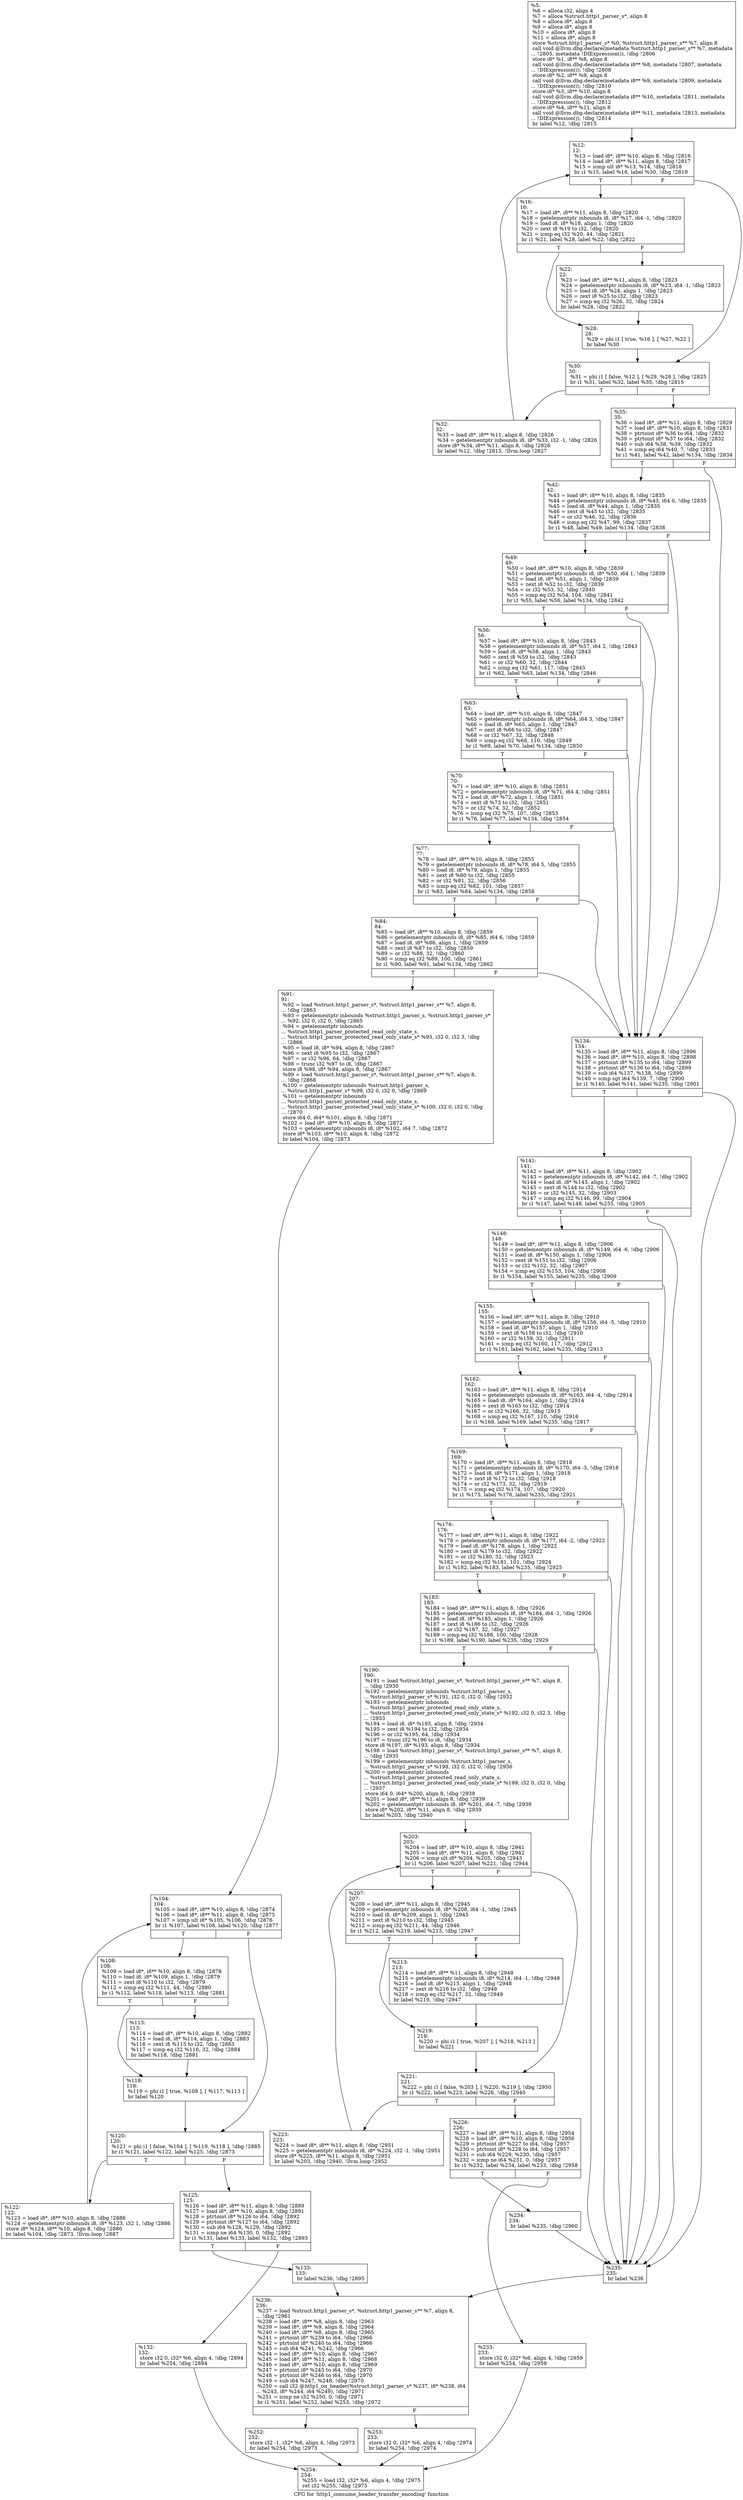 digraph "CFG for 'http1_consume_header_transfer_encoding' function" {
	label="CFG for 'http1_consume_header_transfer_encoding' function";

	Node0x556852266250 [shape=record,label="{%5:\l  %6 = alloca i32, align 4\l  %7 = alloca %struct.http1_parser_s*, align 8\l  %8 = alloca i8*, align 8\l  %9 = alloca i8*, align 8\l  %10 = alloca i8*, align 8\l  %11 = alloca i8*, align 8\l  store %struct.http1_parser_s* %0, %struct.http1_parser_s** %7, align 8\l  call void @llvm.dbg.declare(metadata %struct.http1_parser_s** %7, metadata\l... !2805, metadata !DIExpression()), !dbg !2806\l  store i8* %1, i8** %8, align 8\l  call void @llvm.dbg.declare(metadata i8** %8, metadata !2807, metadata\l... !DIExpression()), !dbg !2808\l  store i8* %2, i8** %9, align 8\l  call void @llvm.dbg.declare(metadata i8** %9, metadata !2809, metadata\l... !DIExpression()), !dbg !2810\l  store i8* %3, i8** %10, align 8\l  call void @llvm.dbg.declare(metadata i8** %10, metadata !2811, metadata\l... !DIExpression()), !dbg !2812\l  store i8* %4, i8** %11, align 8\l  call void @llvm.dbg.declare(metadata i8** %11, metadata !2813, metadata\l... !DIExpression()), !dbg !2814\l  br label %12, !dbg !2815\l}"];
	Node0x556852266250 -> Node0x556852266500;
	Node0x556852266500 [shape=record,label="{%12:\l12:                                               \l  %13 = load i8*, i8** %10, align 8, !dbg !2816\l  %14 = load i8*, i8** %11, align 8, !dbg !2817\l  %15 = icmp ult i8* %13, %14, !dbg !2818\l  br i1 %15, label %16, label %30, !dbg !2819\l|{<s0>T|<s1>F}}"];
	Node0x556852266500:s0 -> Node0x556852266550;
	Node0x556852266500:s1 -> Node0x556852266640;
	Node0x556852266550 [shape=record,label="{%16:\l16:                                               \l  %17 = load i8*, i8** %11, align 8, !dbg !2820\l  %18 = getelementptr inbounds i8, i8* %17, i64 -1, !dbg !2820\l  %19 = load i8, i8* %18, align 1, !dbg !2820\l  %20 = zext i8 %19 to i32, !dbg !2820\l  %21 = icmp eq i32 %20, 44, !dbg !2821\l  br i1 %21, label %28, label %22, !dbg !2822\l|{<s0>T|<s1>F}}"];
	Node0x556852266550:s0 -> Node0x5568522665f0;
	Node0x556852266550:s1 -> Node0x5568522665a0;
	Node0x5568522665a0 [shape=record,label="{%22:\l22:                                               \l  %23 = load i8*, i8** %11, align 8, !dbg !2823\l  %24 = getelementptr inbounds i8, i8* %23, i64 -1, !dbg !2823\l  %25 = load i8, i8* %24, align 1, !dbg !2823\l  %26 = zext i8 %25 to i32, !dbg !2823\l  %27 = icmp eq i32 %26, 32, !dbg !2824\l  br label %28, !dbg !2822\l}"];
	Node0x5568522665a0 -> Node0x5568522665f0;
	Node0x5568522665f0 [shape=record,label="{%28:\l28:                                               \l  %29 = phi i1 [ true, %16 ], [ %27, %22 ]\l  br label %30\l}"];
	Node0x5568522665f0 -> Node0x556852266640;
	Node0x556852266640 [shape=record,label="{%30:\l30:                                               \l  %31 = phi i1 [ false, %12 ], [ %29, %28 ], !dbg !2825\l  br i1 %31, label %32, label %35, !dbg !2815\l|{<s0>T|<s1>F}}"];
	Node0x556852266640:s0 -> Node0x556852266690;
	Node0x556852266640:s1 -> Node0x5568522666e0;
	Node0x556852266690 [shape=record,label="{%32:\l32:                                               \l  %33 = load i8*, i8** %11, align 8, !dbg !2826\l  %34 = getelementptr inbounds i8, i8* %33, i32 -1, !dbg !2826\l  store i8* %34, i8** %11, align 8, !dbg !2826\l  br label %12, !dbg !2815, !llvm.loop !2827\l}"];
	Node0x556852266690 -> Node0x556852266500;
	Node0x5568522666e0 [shape=record,label="{%35:\l35:                                               \l  %36 = load i8*, i8** %11, align 8, !dbg !2829\l  %37 = load i8*, i8** %10, align 8, !dbg !2831\l  %38 = ptrtoint i8* %36 to i64, !dbg !2832\l  %39 = ptrtoint i8* %37 to i64, !dbg !2832\l  %40 = sub i64 %38, %39, !dbg !2832\l  %41 = icmp eq i64 %40, 7, !dbg !2833\l  br i1 %41, label %42, label %134, !dbg !2834\l|{<s0>T|<s1>F}}"];
	Node0x5568522666e0:s0 -> Node0x556852266730;
	Node0x5568522666e0:s1 -> Node0x556852266c80;
	Node0x556852266730 [shape=record,label="{%42:\l42:                                               \l  %43 = load i8*, i8** %10, align 8, !dbg !2835\l  %44 = getelementptr inbounds i8, i8* %43, i64 0, !dbg !2835\l  %45 = load i8, i8* %44, align 1, !dbg !2835\l  %46 = zext i8 %45 to i32, !dbg !2835\l  %47 = or i32 %46, 32, !dbg !2836\l  %48 = icmp eq i32 %47, 99, !dbg !2837\l  br i1 %48, label %49, label %134, !dbg !2838\l|{<s0>T|<s1>F}}"];
	Node0x556852266730:s0 -> Node0x556852266780;
	Node0x556852266730:s1 -> Node0x556852266c80;
	Node0x556852266780 [shape=record,label="{%49:\l49:                                               \l  %50 = load i8*, i8** %10, align 8, !dbg !2839\l  %51 = getelementptr inbounds i8, i8* %50, i64 1, !dbg !2839\l  %52 = load i8, i8* %51, align 1, !dbg !2839\l  %53 = zext i8 %52 to i32, !dbg !2839\l  %54 = or i32 %53, 32, !dbg !2840\l  %55 = icmp eq i32 %54, 104, !dbg !2841\l  br i1 %55, label %56, label %134, !dbg !2842\l|{<s0>T|<s1>F}}"];
	Node0x556852266780:s0 -> Node0x5568522667d0;
	Node0x556852266780:s1 -> Node0x556852266c80;
	Node0x5568522667d0 [shape=record,label="{%56:\l56:                                               \l  %57 = load i8*, i8** %10, align 8, !dbg !2843\l  %58 = getelementptr inbounds i8, i8* %57, i64 2, !dbg !2843\l  %59 = load i8, i8* %58, align 1, !dbg !2843\l  %60 = zext i8 %59 to i32, !dbg !2843\l  %61 = or i32 %60, 32, !dbg !2844\l  %62 = icmp eq i32 %61, 117, !dbg !2845\l  br i1 %62, label %63, label %134, !dbg !2846\l|{<s0>T|<s1>F}}"];
	Node0x5568522667d0:s0 -> Node0x556852266820;
	Node0x5568522667d0:s1 -> Node0x556852266c80;
	Node0x556852266820 [shape=record,label="{%63:\l63:                                               \l  %64 = load i8*, i8** %10, align 8, !dbg !2847\l  %65 = getelementptr inbounds i8, i8* %64, i64 3, !dbg !2847\l  %66 = load i8, i8* %65, align 1, !dbg !2847\l  %67 = zext i8 %66 to i32, !dbg !2847\l  %68 = or i32 %67, 32, !dbg !2848\l  %69 = icmp eq i32 %68, 110, !dbg !2849\l  br i1 %69, label %70, label %134, !dbg !2850\l|{<s0>T|<s1>F}}"];
	Node0x556852266820:s0 -> Node0x556852266870;
	Node0x556852266820:s1 -> Node0x556852266c80;
	Node0x556852266870 [shape=record,label="{%70:\l70:                                               \l  %71 = load i8*, i8** %10, align 8, !dbg !2851\l  %72 = getelementptr inbounds i8, i8* %71, i64 4, !dbg !2851\l  %73 = load i8, i8* %72, align 1, !dbg !2851\l  %74 = zext i8 %73 to i32, !dbg !2851\l  %75 = or i32 %74, 32, !dbg !2852\l  %76 = icmp eq i32 %75, 107, !dbg !2853\l  br i1 %76, label %77, label %134, !dbg !2854\l|{<s0>T|<s1>F}}"];
	Node0x556852266870:s0 -> Node0x5568522668c0;
	Node0x556852266870:s1 -> Node0x556852266c80;
	Node0x5568522668c0 [shape=record,label="{%77:\l77:                                               \l  %78 = load i8*, i8** %10, align 8, !dbg !2855\l  %79 = getelementptr inbounds i8, i8* %78, i64 5, !dbg !2855\l  %80 = load i8, i8* %79, align 1, !dbg !2855\l  %81 = zext i8 %80 to i32, !dbg !2855\l  %82 = or i32 %81, 32, !dbg !2856\l  %83 = icmp eq i32 %82, 101, !dbg !2857\l  br i1 %83, label %84, label %134, !dbg !2858\l|{<s0>T|<s1>F}}"];
	Node0x5568522668c0:s0 -> Node0x556852266910;
	Node0x5568522668c0:s1 -> Node0x556852266c80;
	Node0x556852266910 [shape=record,label="{%84:\l84:                                               \l  %85 = load i8*, i8** %10, align 8, !dbg !2859\l  %86 = getelementptr inbounds i8, i8* %85, i64 6, !dbg !2859\l  %87 = load i8, i8* %86, align 1, !dbg !2859\l  %88 = zext i8 %87 to i32, !dbg !2859\l  %89 = or i32 %88, 32, !dbg !2860\l  %90 = icmp eq i32 %89, 100, !dbg !2861\l  br i1 %90, label %91, label %134, !dbg !2862\l|{<s0>T|<s1>F}}"];
	Node0x556852266910:s0 -> Node0x556852266960;
	Node0x556852266910:s1 -> Node0x556852266c80;
	Node0x556852266960 [shape=record,label="{%91:\l91:                                               \l  %92 = load %struct.http1_parser_s*, %struct.http1_parser_s** %7, align 8,\l... !dbg !2863\l  %93 = getelementptr inbounds %struct.http1_parser_s, %struct.http1_parser_s*\l... %92, i32 0, i32 0, !dbg !2865\l  %94 = getelementptr inbounds\l... %struct.http1_parser_protected_read_only_state_s,\l... %struct.http1_parser_protected_read_only_state_s* %93, i32 0, i32 3, !dbg\l... !2866\l  %95 = load i8, i8* %94, align 8, !dbg !2867\l  %96 = zext i8 %95 to i32, !dbg !2867\l  %97 = or i32 %96, 64, !dbg !2867\l  %98 = trunc i32 %97 to i8, !dbg !2867\l  store i8 %98, i8* %94, align 8, !dbg !2867\l  %99 = load %struct.http1_parser_s*, %struct.http1_parser_s** %7, align 8,\l... !dbg !2868\l  %100 = getelementptr inbounds %struct.http1_parser_s,\l... %struct.http1_parser_s* %99, i32 0, i32 0, !dbg !2869\l  %101 = getelementptr inbounds\l... %struct.http1_parser_protected_read_only_state_s,\l... %struct.http1_parser_protected_read_only_state_s* %100, i32 0, i32 0, !dbg\l... !2870\l  store i64 0, i64* %101, align 8, !dbg !2871\l  %102 = load i8*, i8** %10, align 8, !dbg !2872\l  %103 = getelementptr inbounds i8, i8* %102, i64 7, !dbg !2872\l  store i8* %103, i8** %10, align 8, !dbg !2872\l  br label %104, !dbg !2873\l}"];
	Node0x556852266960 -> Node0x5568522669b0;
	Node0x5568522669b0 [shape=record,label="{%104:\l104:                                              \l  %105 = load i8*, i8** %10, align 8, !dbg !2874\l  %106 = load i8*, i8** %11, align 8, !dbg !2875\l  %107 = icmp ult i8* %105, %106, !dbg !2876\l  br i1 %107, label %108, label %120, !dbg !2877\l|{<s0>T|<s1>F}}"];
	Node0x5568522669b0:s0 -> Node0x556852266a00;
	Node0x5568522669b0:s1 -> Node0x556852266af0;
	Node0x556852266a00 [shape=record,label="{%108:\l108:                                              \l  %109 = load i8*, i8** %10, align 8, !dbg !2878\l  %110 = load i8, i8* %109, align 1, !dbg !2879\l  %111 = zext i8 %110 to i32, !dbg !2879\l  %112 = icmp eq i32 %111, 44, !dbg !2880\l  br i1 %112, label %118, label %113, !dbg !2881\l|{<s0>T|<s1>F}}"];
	Node0x556852266a00:s0 -> Node0x556852266aa0;
	Node0x556852266a00:s1 -> Node0x556852266a50;
	Node0x556852266a50 [shape=record,label="{%113:\l113:                                              \l  %114 = load i8*, i8** %10, align 8, !dbg !2882\l  %115 = load i8, i8* %114, align 1, !dbg !2883\l  %116 = zext i8 %115 to i32, !dbg !2883\l  %117 = icmp eq i32 %116, 32, !dbg !2884\l  br label %118, !dbg !2881\l}"];
	Node0x556852266a50 -> Node0x556852266aa0;
	Node0x556852266aa0 [shape=record,label="{%118:\l118:                                              \l  %119 = phi i1 [ true, %108 ], [ %117, %113 ]\l  br label %120\l}"];
	Node0x556852266aa0 -> Node0x556852266af0;
	Node0x556852266af0 [shape=record,label="{%120:\l120:                                              \l  %121 = phi i1 [ false, %104 ], [ %119, %118 ], !dbg !2885\l  br i1 %121, label %122, label %125, !dbg !2873\l|{<s0>T|<s1>F}}"];
	Node0x556852266af0:s0 -> Node0x556852266b40;
	Node0x556852266af0:s1 -> Node0x556852266b90;
	Node0x556852266b40 [shape=record,label="{%122:\l122:                                              \l  %123 = load i8*, i8** %10, align 8, !dbg !2886\l  %124 = getelementptr inbounds i8, i8* %123, i32 1, !dbg !2886\l  store i8* %124, i8** %10, align 8, !dbg !2886\l  br label %104, !dbg !2873, !llvm.loop !2887\l}"];
	Node0x556852266b40 -> Node0x5568522669b0;
	Node0x556852266b90 [shape=record,label="{%125:\l125:                                              \l  %126 = load i8*, i8** %11, align 8, !dbg !2889\l  %127 = load i8*, i8** %10, align 8, !dbg !2891\l  %128 = ptrtoint i8* %126 to i64, !dbg !2892\l  %129 = ptrtoint i8* %127 to i64, !dbg !2892\l  %130 = sub i64 %128, %129, !dbg !2892\l  %131 = icmp ne i64 %130, 0, !dbg !2892\l  br i1 %131, label %133, label %132, !dbg !2893\l|{<s0>T|<s1>F}}"];
	Node0x556852266b90:s0 -> Node0x556852266c30;
	Node0x556852266b90:s1 -> Node0x556852266be0;
	Node0x556852266be0 [shape=record,label="{%132:\l132:                                              \l  store i32 0, i32* %6, align 4, !dbg !2894\l  br label %254, !dbg !2894\l}"];
	Node0x556852266be0 -> Node0x556852267360;
	Node0x556852266c30 [shape=record,label="{%133:\l133:                                              \l  br label %236, !dbg !2895\l}"];
	Node0x556852266c30 -> Node0x556852267270;
	Node0x556852266c80 [shape=record,label="{%134:\l134:                                              \l  %135 = load i8*, i8** %11, align 8, !dbg !2896\l  %136 = load i8*, i8** %10, align 8, !dbg !2898\l  %137 = ptrtoint i8* %135 to i64, !dbg !2899\l  %138 = ptrtoint i8* %136 to i64, !dbg !2899\l  %139 = sub i64 %137, %138, !dbg !2899\l  %140 = icmp sgt i64 %139, 7, !dbg !2900\l  br i1 %140, label %141, label %235, !dbg !2901\l|{<s0>T|<s1>F}}"];
	Node0x556852266c80:s0 -> Node0x556852266cd0;
	Node0x556852266c80:s1 -> Node0x556852267220;
	Node0x556852266cd0 [shape=record,label="{%141:\l141:                                              \l  %142 = load i8*, i8** %11, align 8, !dbg !2902\l  %143 = getelementptr inbounds i8, i8* %142, i64 -7, !dbg !2902\l  %144 = load i8, i8* %143, align 1, !dbg !2902\l  %145 = zext i8 %144 to i32, !dbg !2902\l  %146 = or i32 %145, 32, !dbg !2903\l  %147 = icmp eq i32 %146, 99, !dbg !2904\l  br i1 %147, label %148, label %235, !dbg !2905\l|{<s0>T|<s1>F}}"];
	Node0x556852266cd0:s0 -> Node0x556852266d20;
	Node0x556852266cd0:s1 -> Node0x556852267220;
	Node0x556852266d20 [shape=record,label="{%148:\l148:                                              \l  %149 = load i8*, i8** %11, align 8, !dbg !2906\l  %150 = getelementptr inbounds i8, i8* %149, i64 -6, !dbg !2906\l  %151 = load i8, i8* %150, align 1, !dbg !2906\l  %152 = zext i8 %151 to i32, !dbg !2906\l  %153 = or i32 %152, 32, !dbg !2907\l  %154 = icmp eq i32 %153, 104, !dbg !2908\l  br i1 %154, label %155, label %235, !dbg !2909\l|{<s0>T|<s1>F}}"];
	Node0x556852266d20:s0 -> Node0x556852266d70;
	Node0x556852266d20:s1 -> Node0x556852267220;
	Node0x556852266d70 [shape=record,label="{%155:\l155:                                              \l  %156 = load i8*, i8** %11, align 8, !dbg !2910\l  %157 = getelementptr inbounds i8, i8* %156, i64 -5, !dbg !2910\l  %158 = load i8, i8* %157, align 1, !dbg !2910\l  %159 = zext i8 %158 to i32, !dbg !2910\l  %160 = or i32 %159, 32, !dbg !2911\l  %161 = icmp eq i32 %160, 117, !dbg !2912\l  br i1 %161, label %162, label %235, !dbg !2913\l|{<s0>T|<s1>F}}"];
	Node0x556852266d70:s0 -> Node0x556852266dc0;
	Node0x556852266d70:s1 -> Node0x556852267220;
	Node0x556852266dc0 [shape=record,label="{%162:\l162:                                              \l  %163 = load i8*, i8** %11, align 8, !dbg !2914\l  %164 = getelementptr inbounds i8, i8* %163, i64 -4, !dbg !2914\l  %165 = load i8, i8* %164, align 1, !dbg !2914\l  %166 = zext i8 %165 to i32, !dbg !2914\l  %167 = or i32 %166, 32, !dbg !2915\l  %168 = icmp eq i32 %167, 110, !dbg !2916\l  br i1 %168, label %169, label %235, !dbg !2917\l|{<s0>T|<s1>F}}"];
	Node0x556852266dc0:s0 -> Node0x556852266e10;
	Node0x556852266dc0:s1 -> Node0x556852267220;
	Node0x556852266e10 [shape=record,label="{%169:\l169:                                              \l  %170 = load i8*, i8** %11, align 8, !dbg !2918\l  %171 = getelementptr inbounds i8, i8* %170, i64 -3, !dbg !2918\l  %172 = load i8, i8* %171, align 1, !dbg !2918\l  %173 = zext i8 %172 to i32, !dbg !2918\l  %174 = or i32 %173, 32, !dbg !2919\l  %175 = icmp eq i32 %174, 107, !dbg !2920\l  br i1 %175, label %176, label %235, !dbg !2921\l|{<s0>T|<s1>F}}"];
	Node0x556852266e10:s0 -> Node0x556852266e60;
	Node0x556852266e10:s1 -> Node0x556852267220;
	Node0x556852266e60 [shape=record,label="{%176:\l176:                                              \l  %177 = load i8*, i8** %11, align 8, !dbg !2922\l  %178 = getelementptr inbounds i8, i8* %177, i64 -2, !dbg !2922\l  %179 = load i8, i8* %178, align 1, !dbg !2922\l  %180 = zext i8 %179 to i32, !dbg !2922\l  %181 = or i32 %180, 32, !dbg !2923\l  %182 = icmp eq i32 %181, 101, !dbg !2924\l  br i1 %182, label %183, label %235, !dbg !2925\l|{<s0>T|<s1>F}}"];
	Node0x556852266e60:s0 -> Node0x556852266eb0;
	Node0x556852266e60:s1 -> Node0x556852267220;
	Node0x556852266eb0 [shape=record,label="{%183:\l183:                                              \l  %184 = load i8*, i8** %11, align 8, !dbg !2926\l  %185 = getelementptr inbounds i8, i8* %184, i64 -1, !dbg !2926\l  %186 = load i8, i8* %185, align 1, !dbg !2926\l  %187 = zext i8 %186 to i32, !dbg !2926\l  %188 = or i32 %187, 32, !dbg !2927\l  %189 = icmp eq i32 %188, 100, !dbg !2928\l  br i1 %189, label %190, label %235, !dbg !2929\l|{<s0>T|<s1>F}}"];
	Node0x556852266eb0:s0 -> Node0x556852266f00;
	Node0x556852266eb0:s1 -> Node0x556852267220;
	Node0x556852266f00 [shape=record,label="{%190:\l190:                                              \l  %191 = load %struct.http1_parser_s*, %struct.http1_parser_s** %7, align 8,\l... !dbg !2930\l  %192 = getelementptr inbounds %struct.http1_parser_s,\l... %struct.http1_parser_s* %191, i32 0, i32 0, !dbg !2932\l  %193 = getelementptr inbounds\l... %struct.http1_parser_protected_read_only_state_s,\l... %struct.http1_parser_protected_read_only_state_s* %192, i32 0, i32 3, !dbg\l... !2933\l  %194 = load i8, i8* %193, align 8, !dbg !2934\l  %195 = zext i8 %194 to i32, !dbg !2934\l  %196 = or i32 %195, 64, !dbg !2934\l  %197 = trunc i32 %196 to i8, !dbg !2934\l  store i8 %197, i8* %193, align 8, !dbg !2934\l  %198 = load %struct.http1_parser_s*, %struct.http1_parser_s** %7, align 8,\l... !dbg !2935\l  %199 = getelementptr inbounds %struct.http1_parser_s,\l... %struct.http1_parser_s* %198, i32 0, i32 0, !dbg !2936\l  %200 = getelementptr inbounds\l... %struct.http1_parser_protected_read_only_state_s,\l... %struct.http1_parser_protected_read_only_state_s* %199, i32 0, i32 0, !dbg\l... !2937\l  store i64 0, i64* %200, align 8, !dbg !2938\l  %201 = load i8*, i8** %11, align 8, !dbg !2939\l  %202 = getelementptr inbounds i8, i8* %201, i64 -7, !dbg !2939\l  store i8* %202, i8** %11, align 8, !dbg !2939\l  br label %203, !dbg !2940\l}"];
	Node0x556852266f00 -> Node0x556852266f50;
	Node0x556852266f50 [shape=record,label="{%203:\l203:                                              \l  %204 = load i8*, i8** %10, align 8, !dbg !2941\l  %205 = load i8*, i8** %11, align 8, !dbg !2942\l  %206 = icmp ult i8* %204, %205, !dbg !2943\l  br i1 %206, label %207, label %221, !dbg !2944\l|{<s0>T|<s1>F}}"];
	Node0x556852266f50:s0 -> Node0x556852266fa0;
	Node0x556852266f50:s1 -> Node0x556852267090;
	Node0x556852266fa0 [shape=record,label="{%207:\l207:                                              \l  %208 = load i8*, i8** %11, align 8, !dbg !2945\l  %209 = getelementptr inbounds i8, i8* %208, i64 -1, !dbg !2945\l  %210 = load i8, i8* %209, align 1, !dbg !2945\l  %211 = zext i8 %210 to i32, !dbg !2945\l  %212 = icmp eq i32 %211, 44, !dbg !2946\l  br i1 %212, label %219, label %213, !dbg !2947\l|{<s0>T|<s1>F}}"];
	Node0x556852266fa0:s0 -> Node0x556852267040;
	Node0x556852266fa0:s1 -> Node0x556852266ff0;
	Node0x556852266ff0 [shape=record,label="{%213:\l213:                                              \l  %214 = load i8*, i8** %11, align 8, !dbg !2948\l  %215 = getelementptr inbounds i8, i8* %214, i64 -1, !dbg !2948\l  %216 = load i8, i8* %215, align 1, !dbg !2948\l  %217 = zext i8 %216 to i32, !dbg !2948\l  %218 = icmp eq i32 %217, 32, !dbg !2949\l  br label %219, !dbg !2947\l}"];
	Node0x556852266ff0 -> Node0x556852267040;
	Node0x556852267040 [shape=record,label="{%219:\l219:                                              \l  %220 = phi i1 [ true, %207 ], [ %218, %213 ]\l  br label %221\l}"];
	Node0x556852267040 -> Node0x556852267090;
	Node0x556852267090 [shape=record,label="{%221:\l221:                                              \l  %222 = phi i1 [ false, %203 ], [ %220, %219 ], !dbg !2950\l  br i1 %222, label %223, label %226, !dbg !2940\l|{<s0>T|<s1>F}}"];
	Node0x556852267090:s0 -> Node0x5568522670e0;
	Node0x556852267090:s1 -> Node0x556852267130;
	Node0x5568522670e0 [shape=record,label="{%223:\l223:                                              \l  %224 = load i8*, i8** %11, align 8, !dbg !2951\l  %225 = getelementptr inbounds i8, i8* %224, i32 -1, !dbg !2951\l  store i8* %225, i8** %11, align 8, !dbg !2951\l  br label %203, !dbg !2940, !llvm.loop !2952\l}"];
	Node0x5568522670e0 -> Node0x556852266f50;
	Node0x556852267130 [shape=record,label="{%226:\l226:                                              \l  %227 = load i8*, i8** %11, align 8, !dbg !2954\l  %228 = load i8*, i8** %10, align 8, !dbg !2956\l  %229 = ptrtoint i8* %227 to i64, !dbg !2957\l  %230 = ptrtoint i8* %228 to i64, !dbg !2957\l  %231 = sub i64 %229, %230, !dbg !2957\l  %232 = icmp ne i64 %231, 0, !dbg !2957\l  br i1 %232, label %234, label %233, !dbg !2958\l|{<s0>T|<s1>F}}"];
	Node0x556852267130:s0 -> Node0x5568522671d0;
	Node0x556852267130:s1 -> Node0x556852267180;
	Node0x556852267180 [shape=record,label="{%233:\l233:                                              \l  store i32 0, i32* %6, align 4, !dbg !2959\l  br label %254, !dbg !2959\l}"];
	Node0x556852267180 -> Node0x556852267360;
	Node0x5568522671d0 [shape=record,label="{%234:\l234:                                              \l  br label %235, !dbg !2960\l}"];
	Node0x5568522671d0 -> Node0x556852267220;
	Node0x556852267220 [shape=record,label="{%235:\l235:                                              \l  br label %236\l}"];
	Node0x556852267220 -> Node0x556852267270;
	Node0x556852267270 [shape=record,label="{%236:\l236:                                              \l  %237 = load %struct.http1_parser_s*, %struct.http1_parser_s** %7, align 8,\l... !dbg !2961\l  %238 = load i8*, i8** %8, align 8, !dbg !2963\l  %239 = load i8*, i8** %9, align 8, !dbg !2964\l  %240 = load i8*, i8** %8, align 8, !dbg !2965\l  %241 = ptrtoint i8* %239 to i64, !dbg !2966\l  %242 = ptrtoint i8* %240 to i64, !dbg !2966\l  %243 = sub i64 %241, %242, !dbg !2966\l  %244 = load i8*, i8** %10, align 8, !dbg !2967\l  %245 = load i8*, i8** %11, align 8, !dbg !2968\l  %246 = load i8*, i8** %10, align 8, !dbg !2969\l  %247 = ptrtoint i8* %245 to i64, !dbg !2970\l  %248 = ptrtoint i8* %246 to i64, !dbg !2970\l  %249 = sub i64 %247, %248, !dbg !2970\l  %250 = call i32 @http1_on_header(%struct.http1_parser_s* %237, i8* %238, i64\l... %243, i8* %244, i64 %249), !dbg !2971\l  %251 = icmp ne i32 %250, 0, !dbg !2971\l  br i1 %251, label %252, label %253, !dbg !2972\l|{<s0>T|<s1>F}}"];
	Node0x556852267270:s0 -> Node0x5568522672c0;
	Node0x556852267270:s1 -> Node0x556852267310;
	Node0x5568522672c0 [shape=record,label="{%252:\l252:                                              \l  store i32 -1, i32* %6, align 4, !dbg !2973\l  br label %254, !dbg !2973\l}"];
	Node0x5568522672c0 -> Node0x556852267360;
	Node0x556852267310 [shape=record,label="{%253:\l253:                                              \l  store i32 0, i32* %6, align 4, !dbg !2974\l  br label %254, !dbg !2974\l}"];
	Node0x556852267310 -> Node0x556852267360;
	Node0x556852267360 [shape=record,label="{%254:\l254:                                              \l  %255 = load i32, i32* %6, align 4, !dbg !2975\l  ret i32 %255, !dbg !2975\l}"];
}

